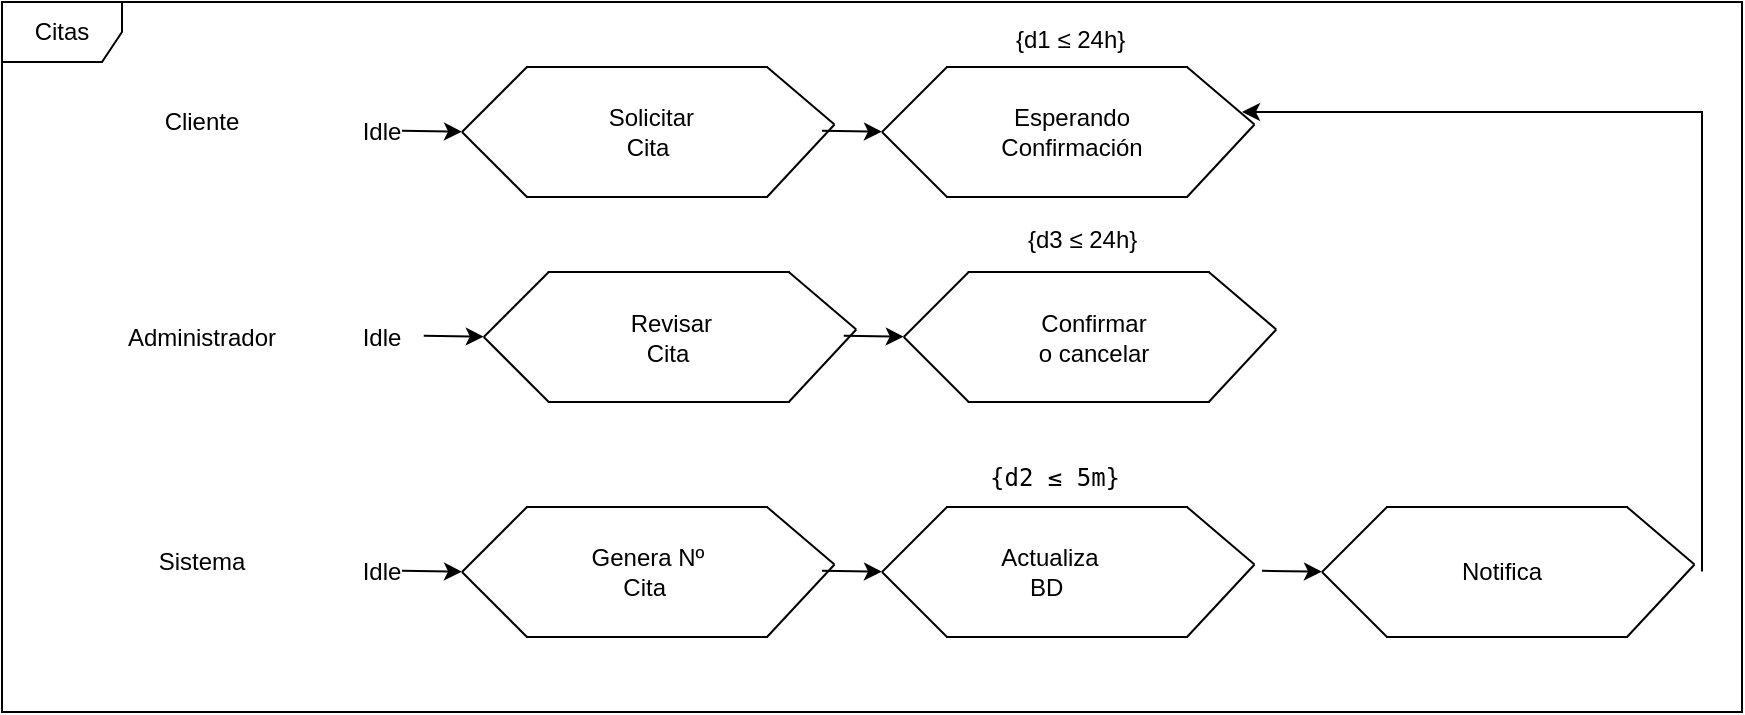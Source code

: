 <mxfile version="28.0.6">
  <diagram name="Página-1" id="PuR6PXavX1iiZgIphFz7">
    <mxGraphModel grid="1" page="1" gridSize="10" guides="1" tooltips="1" connect="1" arrows="1" fold="1" pageScale="1" pageWidth="827" pageHeight="1169" math="0" shadow="0">
      <root>
        <mxCell id="0" />
        <mxCell id="1" parent="0" />
        <mxCell id="wnuGWgDGQfipznTXfZxU-3" value="" style="shape=partialRectangle;whiteSpace=wrap;html=1;top=0;bottom=0;fillColor=none;rotation=90;" vertex="1" parent="1">
          <mxGeometry x="150" y="190" width="65" height="120" as="geometry" />
        </mxCell>
        <mxCell id="wnuGWgDGQfipznTXfZxU-6" value="" style="endArrow=none;html=1;rounded=0;exitX=1;exitY=0;exitDx=0;exitDy=0;" edge="1" parent="1" source="wnuGWgDGQfipznTXfZxU-3">
          <mxGeometry width="50" height="50" relative="1" as="geometry">
            <mxPoint x="286.25" y="256.25" as="sourcePoint" />
            <mxPoint x="276.25" y="246.25" as="targetPoint" />
          </mxGeometry>
        </mxCell>
        <mxCell id="wnuGWgDGQfipznTXfZxU-8" value="" style="endArrow=none;html=1;rounded=0;exitX=0;exitY=0;exitDx=0;exitDy=0;" edge="1" parent="1" source="wnuGWgDGQfipznTXfZxU-3">
          <mxGeometry width="50" height="50" relative="1" as="geometry">
            <mxPoint x="286.25" y="208.25" as="sourcePoint" />
            <mxPoint x="276.25" y="246.25" as="targetPoint" />
          </mxGeometry>
        </mxCell>
        <mxCell id="wnuGWgDGQfipznTXfZxU-11" value="" style="endArrow=none;html=1;rounded=0;entryX=1;entryY=1;entryDx=0;entryDy=0;" edge="1" parent="1" target="wnuGWgDGQfipznTXfZxU-3">
          <mxGeometry width="50" height="50" relative="1" as="geometry">
            <mxPoint x="90" y="250" as="sourcePoint" />
            <mxPoint x="113.25" y="278.25" as="targetPoint" />
          </mxGeometry>
        </mxCell>
        <mxCell id="wnuGWgDGQfipznTXfZxU-12" value="" style="endArrow=none;html=1;rounded=0;entryX=0;entryY=1;entryDx=0;entryDy=0;" edge="1" parent="1" target="wnuGWgDGQfipznTXfZxU-3">
          <mxGeometry width="50" height="50" relative="1" as="geometry">
            <mxPoint x="90" y="250" as="sourcePoint" />
            <mxPoint x="113.25" y="220" as="targetPoint" />
          </mxGeometry>
        </mxCell>
        <mxCell id="wnuGWgDGQfipznTXfZxU-13" value="" style="shape=partialRectangle;whiteSpace=wrap;html=1;top=0;bottom=0;fillColor=none;rotation=90;" vertex="1" parent="1">
          <mxGeometry x="360" y="190" width="65" height="120" as="geometry" />
        </mxCell>
        <mxCell id="wnuGWgDGQfipznTXfZxU-14" value="" style="endArrow=none;html=1;rounded=0;exitX=1;exitY=0;exitDx=0;exitDy=0;" edge="1" parent="1" source="wnuGWgDGQfipznTXfZxU-13">
          <mxGeometry width="50" height="50" relative="1" as="geometry">
            <mxPoint x="496.25" y="256.25" as="sourcePoint" />
            <mxPoint x="486.25" y="246.25" as="targetPoint" />
          </mxGeometry>
        </mxCell>
        <mxCell id="wnuGWgDGQfipznTXfZxU-15" value="" style="endArrow=none;html=1;rounded=0;exitX=0;exitY=0;exitDx=0;exitDy=0;" edge="1" parent="1" source="wnuGWgDGQfipznTXfZxU-13">
          <mxGeometry width="50" height="50" relative="1" as="geometry">
            <mxPoint x="496.25" y="208.25" as="sourcePoint" />
            <mxPoint x="486.25" y="246.25" as="targetPoint" />
          </mxGeometry>
        </mxCell>
        <mxCell id="wnuGWgDGQfipznTXfZxU-16" value="" style="endArrow=none;html=1;rounded=0;entryX=1;entryY=1;entryDx=0;entryDy=0;" edge="1" parent="1" target="wnuGWgDGQfipznTXfZxU-13">
          <mxGeometry width="50" height="50" relative="1" as="geometry">
            <mxPoint x="300" y="250" as="sourcePoint" />
            <mxPoint x="323.25" y="278.25" as="targetPoint" />
          </mxGeometry>
        </mxCell>
        <mxCell id="wnuGWgDGQfipznTXfZxU-17" value="" style="endArrow=none;html=1;rounded=0;entryX=0;entryY=1;entryDx=0;entryDy=0;" edge="1" parent="1" target="wnuGWgDGQfipznTXfZxU-13">
          <mxGeometry width="50" height="50" relative="1" as="geometry">
            <mxPoint x="300" y="250" as="sourcePoint" />
            <mxPoint x="323.25" y="220" as="targetPoint" />
          </mxGeometry>
        </mxCell>
        <mxCell id="wnuGWgDGQfipznTXfZxU-23" value="&lt;font style=&quot;vertical-align: inherit;&quot;&gt;&lt;font style=&quot;vertical-align: inherit;&quot;&gt;Idle&lt;/font&gt;&lt;/font&gt;" style="text;html=1;align=center;verticalAlign=middle;whiteSpace=wrap;rounded=0;" vertex="1" parent="1">
          <mxGeometry x="20" y="235" width="60" height="30" as="geometry" />
        </mxCell>
        <mxCell id="wnuGWgDGQfipznTXfZxU-24" value="" style="shape=partialRectangle;whiteSpace=wrap;html=1;top=0;bottom=0;fillColor=none;rotation=90;" vertex="1" parent="1">
          <mxGeometry x="160.88" y="292.5" width="65" height="120" as="geometry" />
        </mxCell>
        <mxCell id="wnuGWgDGQfipznTXfZxU-25" value="" style="endArrow=none;html=1;rounded=0;exitX=1;exitY=0;exitDx=0;exitDy=0;" edge="1" parent="1" source="wnuGWgDGQfipznTXfZxU-24">
          <mxGeometry width="50" height="50" relative="1" as="geometry">
            <mxPoint x="297.13" y="358.75" as="sourcePoint" />
            <mxPoint x="287.13" y="348.75" as="targetPoint" />
          </mxGeometry>
        </mxCell>
        <mxCell id="wnuGWgDGQfipznTXfZxU-26" value="" style="endArrow=none;html=1;rounded=0;exitX=0;exitY=0;exitDx=0;exitDy=0;" edge="1" parent="1" source="wnuGWgDGQfipznTXfZxU-24">
          <mxGeometry width="50" height="50" relative="1" as="geometry">
            <mxPoint x="297.13" y="310.75" as="sourcePoint" />
            <mxPoint x="287.13" y="348.75" as="targetPoint" />
          </mxGeometry>
        </mxCell>
        <mxCell id="wnuGWgDGQfipznTXfZxU-27" value="" style="endArrow=none;html=1;rounded=0;entryX=1;entryY=1;entryDx=0;entryDy=0;" edge="1" parent="1" target="wnuGWgDGQfipznTXfZxU-24">
          <mxGeometry width="50" height="50" relative="1" as="geometry">
            <mxPoint x="100.88" y="352.5" as="sourcePoint" />
            <mxPoint x="124.13" y="380.75" as="targetPoint" />
          </mxGeometry>
        </mxCell>
        <mxCell id="wnuGWgDGQfipznTXfZxU-28" value="" style="endArrow=none;html=1;rounded=0;entryX=0;entryY=1;entryDx=0;entryDy=0;" edge="1" parent="1" target="wnuGWgDGQfipznTXfZxU-24">
          <mxGeometry width="50" height="50" relative="1" as="geometry">
            <mxPoint x="100.88" y="352.5" as="sourcePoint" />
            <mxPoint x="124.13" y="322.5" as="targetPoint" />
          </mxGeometry>
        </mxCell>
        <mxCell id="wnuGWgDGQfipznTXfZxU-29" value="" style="shape=partialRectangle;whiteSpace=wrap;html=1;top=0;bottom=0;fillColor=none;rotation=90;" vertex="1" parent="1">
          <mxGeometry x="370.88" y="292.5" width="65" height="120" as="geometry" />
        </mxCell>
        <mxCell id="wnuGWgDGQfipznTXfZxU-30" value="" style="endArrow=none;html=1;rounded=0;exitX=1;exitY=0;exitDx=0;exitDy=0;" edge="1" parent="1" source="wnuGWgDGQfipznTXfZxU-29">
          <mxGeometry width="50" height="50" relative="1" as="geometry">
            <mxPoint x="507.13" y="358.75" as="sourcePoint" />
            <mxPoint x="497.13" y="348.75" as="targetPoint" />
          </mxGeometry>
        </mxCell>
        <mxCell id="wnuGWgDGQfipznTXfZxU-31" value="" style="endArrow=none;html=1;rounded=0;exitX=0;exitY=0;exitDx=0;exitDy=0;" edge="1" parent="1" source="wnuGWgDGQfipznTXfZxU-29">
          <mxGeometry width="50" height="50" relative="1" as="geometry">
            <mxPoint x="507.13" y="310.75" as="sourcePoint" />
            <mxPoint x="497.13" y="348.75" as="targetPoint" />
          </mxGeometry>
        </mxCell>
        <mxCell id="wnuGWgDGQfipznTXfZxU-32" value="" style="endArrow=none;html=1;rounded=0;entryX=1;entryY=1;entryDx=0;entryDy=0;" edge="1" parent="1" target="wnuGWgDGQfipznTXfZxU-29">
          <mxGeometry width="50" height="50" relative="1" as="geometry">
            <mxPoint x="310.88" y="352.5" as="sourcePoint" />
            <mxPoint x="334.13" y="380.75" as="targetPoint" />
          </mxGeometry>
        </mxCell>
        <mxCell id="wnuGWgDGQfipznTXfZxU-33" value="" style="endArrow=none;html=1;rounded=0;entryX=0;entryY=1;entryDx=0;entryDy=0;" edge="1" parent="1" target="wnuGWgDGQfipznTXfZxU-29">
          <mxGeometry width="50" height="50" relative="1" as="geometry">
            <mxPoint x="310.88" y="352.5" as="sourcePoint" />
            <mxPoint x="334.13" y="322.5" as="targetPoint" />
          </mxGeometry>
        </mxCell>
        <mxCell id="wnuGWgDGQfipznTXfZxU-39" value="&lt;font style=&quot;vertical-align: inherit;&quot;&gt;&lt;font style=&quot;vertical-align: inherit;&quot;&gt;Idle&lt;/font&gt;&lt;/font&gt;" style="text;html=1;align=center;verticalAlign=middle;whiteSpace=wrap;rounded=0;" vertex="1" parent="1">
          <mxGeometry x="20" y="337.5" width="60" height="30" as="geometry" />
        </mxCell>
        <mxCell id="wnuGWgDGQfipznTXfZxU-58" value="" style="endArrow=classic;html=1;rounded=0;" edge="1" parent="1">
          <mxGeometry width="50" height="50" relative="1" as="geometry">
            <mxPoint x="270" y="249.41" as="sourcePoint" />
            <mxPoint x="300" y="249.82" as="targetPoint" />
          </mxGeometry>
        </mxCell>
        <mxCell id="wnuGWgDGQfipznTXfZxU-59" value="" style="endArrow=classic;html=1;rounded=0;" edge="1" parent="1">
          <mxGeometry width="50" height="50" relative="1" as="geometry">
            <mxPoint x="280.88" y="351.91" as="sourcePoint" />
            <mxPoint x="310.88" y="352.32" as="targetPoint" />
          </mxGeometry>
        </mxCell>
        <mxCell id="wnuGWgDGQfipznTXfZxU-63" value="" style="endArrow=classic;html=1;rounded=0;" edge="1" parent="1">
          <mxGeometry width="50" height="50" relative="1" as="geometry">
            <mxPoint x="70.88" y="351.91" as="sourcePoint" />
            <mxPoint x="100.88" y="352.32" as="targetPoint" />
          </mxGeometry>
        </mxCell>
        <mxCell id="wnuGWgDGQfipznTXfZxU-64" value="" style="endArrow=classic;html=1;rounded=0;" edge="1" parent="1">
          <mxGeometry width="50" height="50" relative="1" as="geometry">
            <mxPoint x="60" y="249.41" as="sourcePoint" />
            <mxPoint x="90" y="249.82" as="targetPoint" />
          </mxGeometry>
        </mxCell>
        <mxCell id="wnuGWgDGQfipznTXfZxU-65" value="&lt;font style=&quot;vertical-align: inherit;&quot;&gt;&lt;font style=&quot;vertical-align: inherit;&quot;&gt;Citas&lt;/font&gt;&lt;/font&gt;" style="shape=umlFrame;whiteSpace=wrap;html=1;pointerEvents=0;" vertex="1" parent="1">
          <mxGeometry x="-140" y="185" width="870" height="355" as="geometry" />
        </mxCell>
        <mxCell id="wnuGWgDGQfipznTXfZxU-66" value="&lt;font style=&quot;vertical-align: inherit;&quot;&gt;&lt;font style=&quot;vertical-align: inherit;&quot;&gt;&amp;nbsp;Solicitar Cita&lt;/font&gt;&lt;/font&gt;" style="text;html=1;align=center;verticalAlign=middle;whiteSpace=wrap;rounded=0;" vertex="1" parent="1">
          <mxGeometry x="152.5" y="235" width="60" height="30" as="geometry" />
        </mxCell>
        <mxCell id="wnuGWgDGQfipznTXfZxU-67" value="&lt;font style=&quot;vertical-align: inherit;&quot;&gt;&lt;font style=&quot;vertical-align: inherit;&quot;&gt;&lt;font style=&quot;vertical-align: inherit;&quot;&gt;&lt;font style=&quot;vertical-align: inherit;&quot;&gt;Esperando Confirmación&lt;/font&gt;&lt;/font&gt;&lt;/font&gt;&lt;/font&gt;" style="text;html=1;align=center;verticalAlign=middle;whiteSpace=wrap;rounded=0;" vertex="1" parent="1">
          <mxGeometry x="365" y="235" width="60" height="30" as="geometry" />
        </mxCell>
        <mxCell id="wnuGWgDGQfipznTXfZxU-69" value="&lt;font style=&quot;vertical-align: inherit;&quot;&gt;&lt;font style=&quot;vertical-align: inherit;&quot;&gt;&amp;nbsp;Revisar Cita&lt;/font&gt;&lt;/font&gt;" style="text;html=1;align=center;verticalAlign=middle;whiteSpace=wrap;rounded=0;" vertex="1" parent="1">
          <mxGeometry x="163.38" y="337.5" width="60" height="30" as="geometry" />
        </mxCell>
        <mxCell id="wnuGWgDGQfipznTXfZxU-70" value="&lt;font style=&quot;vertical-align: inherit;&quot;&gt;&lt;font style=&quot;vertical-align: inherit;&quot;&gt;Confirmar o cancelar&lt;/font&gt;&lt;/font&gt;" style="text;html=1;align=center;verticalAlign=middle;whiteSpace=wrap;rounded=0;" vertex="1" parent="1">
          <mxGeometry x="375.88" y="337.5" width="60" height="30" as="geometry" />
        </mxCell>
        <mxCell id="wnuGWgDGQfipznTXfZxU-76" value="{d1 ≤ 24h}" style="text;whiteSpace=wrap;html=1;" vertex="1" parent="1">
          <mxGeometry x="365" y="190" width="90" height="40" as="geometry" />
        </mxCell>
        <mxCell id="wnuGWgDGQfipznTXfZxU-77" value="{d3 ≤ 24h}" style="text;whiteSpace=wrap;html=1;" vertex="1" parent="1">
          <mxGeometry x="370.88" y="290" width="90" height="40" as="geometry" />
        </mxCell>
        <mxCell id="wnuGWgDGQfipznTXfZxU-79" value="&lt;font style=&quot;vertical-align: inherit;&quot;&gt;&lt;font style=&quot;vertical-align: inherit;&quot;&gt;Administrador&lt;/font&gt;&lt;/font&gt;" style="text;html=1;align=center;verticalAlign=middle;whiteSpace=wrap;rounded=0;" vertex="1" parent="1">
          <mxGeometry x="-70" y="337.5" width="60" height="30" as="geometry" />
        </mxCell>
        <mxCell id="wnuGWgDGQfipznTXfZxU-80" value="&lt;font style=&quot;vertical-align: inherit;&quot;&gt;&lt;font style=&quot;vertical-align: inherit;&quot;&gt;Cliente&lt;/font&gt;&lt;/font&gt;" style="text;html=1;align=center;verticalAlign=middle;whiteSpace=wrap;rounded=0;" vertex="1" parent="1">
          <mxGeometry x="-70" y="230" width="60" height="30" as="geometry" />
        </mxCell>
        <mxCell id="Efg6VkteEoBPWuXSdOXq-2" value="" style="shape=partialRectangle;whiteSpace=wrap;html=1;top=0;bottom=0;fillColor=none;rotation=90;" vertex="1" parent="1">
          <mxGeometry x="150" y="410" width="65" height="120" as="geometry" />
        </mxCell>
        <mxCell id="Efg6VkteEoBPWuXSdOXq-3" value="" style="endArrow=none;html=1;rounded=0;exitX=1;exitY=0;exitDx=0;exitDy=0;" edge="1" parent="1" source="Efg6VkteEoBPWuXSdOXq-2">
          <mxGeometry width="50" height="50" relative="1" as="geometry">
            <mxPoint x="286.25" y="476.25" as="sourcePoint" />
            <mxPoint x="276.25" y="466.25" as="targetPoint" />
          </mxGeometry>
        </mxCell>
        <mxCell id="Efg6VkteEoBPWuXSdOXq-4" value="" style="endArrow=none;html=1;rounded=0;exitX=0;exitY=0;exitDx=0;exitDy=0;" edge="1" parent="1" source="Efg6VkteEoBPWuXSdOXq-2">
          <mxGeometry width="50" height="50" relative="1" as="geometry">
            <mxPoint x="286.25" y="428.25" as="sourcePoint" />
            <mxPoint x="276.25" y="466.25" as="targetPoint" />
          </mxGeometry>
        </mxCell>
        <mxCell id="Efg6VkteEoBPWuXSdOXq-5" value="" style="endArrow=none;html=1;rounded=0;entryX=1;entryY=1;entryDx=0;entryDy=0;" edge="1" parent="1" target="Efg6VkteEoBPWuXSdOXq-2">
          <mxGeometry width="50" height="50" relative="1" as="geometry">
            <mxPoint x="90" y="470" as="sourcePoint" />
            <mxPoint x="113.25" y="498.25" as="targetPoint" />
          </mxGeometry>
        </mxCell>
        <mxCell id="Efg6VkteEoBPWuXSdOXq-6" value="" style="endArrow=none;html=1;rounded=0;entryX=0;entryY=1;entryDx=0;entryDy=0;" edge="1" parent="1" target="Efg6VkteEoBPWuXSdOXq-2">
          <mxGeometry width="50" height="50" relative="1" as="geometry">
            <mxPoint x="90" y="470" as="sourcePoint" />
            <mxPoint x="113.25" y="440" as="targetPoint" />
          </mxGeometry>
        </mxCell>
        <mxCell id="Efg6VkteEoBPWuXSdOXq-7" value="" style="shape=partialRectangle;whiteSpace=wrap;html=1;top=0;bottom=0;fillColor=none;rotation=90;" vertex="1" parent="1">
          <mxGeometry x="360" y="410" width="65" height="120" as="geometry" />
        </mxCell>
        <mxCell id="Efg6VkteEoBPWuXSdOXq-8" value="" style="endArrow=none;html=1;rounded=0;exitX=1;exitY=0;exitDx=0;exitDy=0;" edge="1" parent="1" source="Efg6VkteEoBPWuXSdOXq-7">
          <mxGeometry width="50" height="50" relative="1" as="geometry">
            <mxPoint x="496.25" y="476.25" as="sourcePoint" />
            <mxPoint x="486.25" y="466.25" as="targetPoint" />
          </mxGeometry>
        </mxCell>
        <mxCell id="Efg6VkteEoBPWuXSdOXq-9" value="" style="endArrow=none;html=1;rounded=0;exitX=0;exitY=0;exitDx=0;exitDy=0;" edge="1" parent="1" source="Efg6VkteEoBPWuXSdOXq-7">
          <mxGeometry width="50" height="50" relative="1" as="geometry">
            <mxPoint x="496.25" y="428.25" as="sourcePoint" />
            <mxPoint x="486.25" y="466.25" as="targetPoint" />
          </mxGeometry>
        </mxCell>
        <mxCell id="Efg6VkteEoBPWuXSdOXq-10" value="" style="endArrow=none;html=1;rounded=0;entryX=1;entryY=1;entryDx=0;entryDy=0;" edge="1" parent="1" target="Efg6VkteEoBPWuXSdOXq-7">
          <mxGeometry width="50" height="50" relative="1" as="geometry">
            <mxPoint x="300" y="470" as="sourcePoint" />
            <mxPoint x="323.25" y="498.25" as="targetPoint" />
          </mxGeometry>
        </mxCell>
        <mxCell id="Efg6VkteEoBPWuXSdOXq-11" value="" style="endArrow=none;html=1;rounded=0;entryX=0;entryY=1;entryDx=0;entryDy=0;" edge="1" parent="1" target="Efg6VkteEoBPWuXSdOXq-7">
          <mxGeometry width="50" height="50" relative="1" as="geometry">
            <mxPoint x="300" y="470" as="sourcePoint" />
            <mxPoint x="323.25" y="440" as="targetPoint" />
          </mxGeometry>
        </mxCell>
        <mxCell id="Efg6VkteEoBPWuXSdOXq-12" value="" style="shape=partialRectangle;whiteSpace=wrap;html=1;top=0;bottom=0;fillColor=none;rotation=90;" vertex="1" parent="1">
          <mxGeometry x="580" y="410" width="65" height="120" as="geometry" />
        </mxCell>
        <mxCell id="Efg6VkteEoBPWuXSdOXq-13" value="" style="endArrow=none;html=1;rounded=0;exitX=1;exitY=0;exitDx=0;exitDy=0;" edge="1" parent="1" source="Efg6VkteEoBPWuXSdOXq-12">
          <mxGeometry width="50" height="50" relative="1" as="geometry">
            <mxPoint x="716.25" y="476.25" as="sourcePoint" />
            <mxPoint x="706.25" y="466.25" as="targetPoint" />
          </mxGeometry>
        </mxCell>
        <mxCell id="Efg6VkteEoBPWuXSdOXq-14" value="" style="endArrow=none;html=1;rounded=0;exitX=0;exitY=0;exitDx=0;exitDy=0;" edge="1" parent="1" source="Efg6VkteEoBPWuXSdOXq-12">
          <mxGeometry width="50" height="50" relative="1" as="geometry">
            <mxPoint x="716.25" y="428.25" as="sourcePoint" />
            <mxPoint x="706.25" y="466.25" as="targetPoint" />
          </mxGeometry>
        </mxCell>
        <mxCell id="Efg6VkteEoBPWuXSdOXq-15" value="" style="endArrow=none;html=1;rounded=0;entryX=1;entryY=1;entryDx=0;entryDy=0;" edge="1" parent="1" target="Efg6VkteEoBPWuXSdOXq-12">
          <mxGeometry width="50" height="50" relative="1" as="geometry">
            <mxPoint x="520" y="470" as="sourcePoint" />
            <mxPoint x="543.25" y="498.25" as="targetPoint" />
          </mxGeometry>
        </mxCell>
        <mxCell id="Efg6VkteEoBPWuXSdOXq-16" value="" style="endArrow=none;html=1;rounded=0;entryX=0;entryY=1;entryDx=0;entryDy=0;" edge="1" parent="1" target="Efg6VkteEoBPWuXSdOXq-12">
          <mxGeometry width="50" height="50" relative="1" as="geometry">
            <mxPoint x="520" y="470" as="sourcePoint" />
            <mxPoint x="543.25" y="440" as="targetPoint" />
          </mxGeometry>
        </mxCell>
        <mxCell id="Efg6VkteEoBPWuXSdOXq-17" value="&lt;font style=&quot;vertical-align: inherit;&quot;&gt;&lt;font style=&quot;vertical-align: inherit;&quot;&gt;Idle&lt;/font&gt;&lt;/font&gt;" style="text;html=1;align=center;verticalAlign=middle;whiteSpace=wrap;rounded=0;" vertex="1" parent="1">
          <mxGeometry x="20" y="455" width="60" height="30" as="geometry" />
        </mxCell>
        <mxCell id="Efg6VkteEoBPWuXSdOXq-18" value="" style="endArrow=classic;html=1;rounded=0;" edge="1" parent="1">
          <mxGeometry width="50" height="50" relative="1" as="geometry">
            <mxPoint x="270" y="469.41" as="sourcePoint" />
            <mxPoint x="300" y="469.82" as="targetPoint" />
          </mxGeometry>
        </mxCell>
        <mxCell id="Efg6VkteEoBPWuXSdOXq-19" value="" style="endArrow=classic;html=1;rounded=0;" edge="1" parent="1">
          <mxGeometry width="50" height="50" relative="1" as="geometry">
            <mxPoint x="490" y="469.41" as="sourcePoint" />
            <mxPoint x="520" y="469.82" as="targetPoint" />
          </mxGeometry>
        </mxCell>
        <mxCell id="Efg6VkteEoBPWuXSdOXq-20" value="" style="endArrow=classic;html=1;rounded=0;" edge="1" parent="1">
          <mxGeometry width="50" height="50" relative="1" as="geometry">
            <mxPoint x="60" y="469.41" as="sourcePoint" />
            <mxPoint x="90" y="469.82" as="targetPoint" />
          </mxGeometry>
        </mxCell>
        <mxCell id="Efg6VkteEoBPWuXSdOXq-21" value="&lt;font style=&quot;vertical-align: inherit;&quot;&gt;&lt;font style=&quot;vertical-align: inherit;&quot;&gt;Genera Nº Cita&amp;nbsp;&lt;/font&gt;&lt;/font&gt;" style="text;html=1;align=center;verticalAlign=middle;whiteSpace=wrap;rounded=0;" vertex="1" parent="1">
          <mxGeometry x="152.5" y="455" width="60" height="30" as="geometry" />
        </mxCell>
        <mxCell id="Efg6VkteEoBPWuXSdOXq-22" value="&lt;font style=&quot;vertical-align: inherit;&quot;&gt;&lt;font style=&quot;vertical-align: inherit;&quot;&gt;Actualiza BD&amp;nbsp;&lt;/font&gt;&lt;/font&gt;" style="text;html=1;align=center;verticalAlign=middle;whiteSpace=wrap;rounded=0;" vertex="1" parent="1">
          <mxGeometry x="354" y="455" width="60" height="30" as="geometry" />
        </mxCell>
        <mxCell id="Efg6VkteEoBPWuXSdOXq-23" value="&lt;font style=&quot;vertical-align: inherit;&quot;&gt;&lt;font style=&quot;vertical-align: inherit;&quot;&gt;Notifica&lt;/font&gt;&lt;/font&gt;" style="text;html=1;align=center;verticalAlign=middle;whiteSpace=wrap;rounded=0;" vertex="1" parent="1">
          <mxGeometry x="580" y="455" width="60" height="30" as="geometry" />
        </mxCell>
        <mxCell id="Efg6VkteEoBPWuXSdOXq-24" value="&lt;table&gt;&lt;tbody&gt;&lt;tr&gt;&lt;td data-start=&quot;1232&quot; data-end=&quot;1264&quot; data-col-size=&quot;sm&quot;&gt;&lt;/td&gt;&lt;/tr&gt;&lt;/tbody&gt;&lt;/table&gt;&lt;table&gt;&lt;tbody&gt;&lt;tr&gt;&lt;td data-start=&quot;1264&quot; data-end=&quot;1297&quot; data-col-size=&quot;sm&quot;&gt;&lt;code data-start=&quot;1266&quot; data-end=&quot;1278&quot;&gt;{d2 ≤ 5m}&lt;/code&gt;&lt;/td&gt;&lt;/tr&gt;&lt;/tbody&gt;&lt;/table&gt;" style="text;whiteSpace=wrap;html=1;" vertex="1" parent="1">
          <mxGeometry x="349" y="400" width="110" height="50" as="geometry" />
        </mxCell>
        <mxCell id="Efg6VkteEoBPWuXSdOXq-25" value="&lt;font style=&quot;vertical-align: inherit;&quot;&gt;&lt;font style=&quot;vertical-align: inherit;&quot;&gt;Sistema&lt;/font&gt;&lt;/font&gt;" style="text;html=1;align=center;verticalAlign=middle;whiteSpace=wrap;rounded=0;" vertex="1" parent="1">
          <mxGeometry x="-70" y="450" width="60" height="30" as="geometry" />
        </mxCell>
        <mxCell id="Efg6VkteEoBPWuXSdOXq-26" value="" style="endArrow=classic;html=1;rounded=0;edgeStyle=orthogonalEdgeStyle;" edge="1" parent="1">
          <mxGeometry width="50" height="50" relative="1" as="geometry">
            <mxPoint x="710" y="469.71" as="sourcePoint" />
            <mxPoint x="480" y="240" as="targetPoint" />
            <Array as="points">
              <mxPoint x="710" y="240" />
            </Array>
          </mxGeometry>
        </mxCell>
      </root>
    </mxGraphModel>
  </diagram>
</mxfile>
